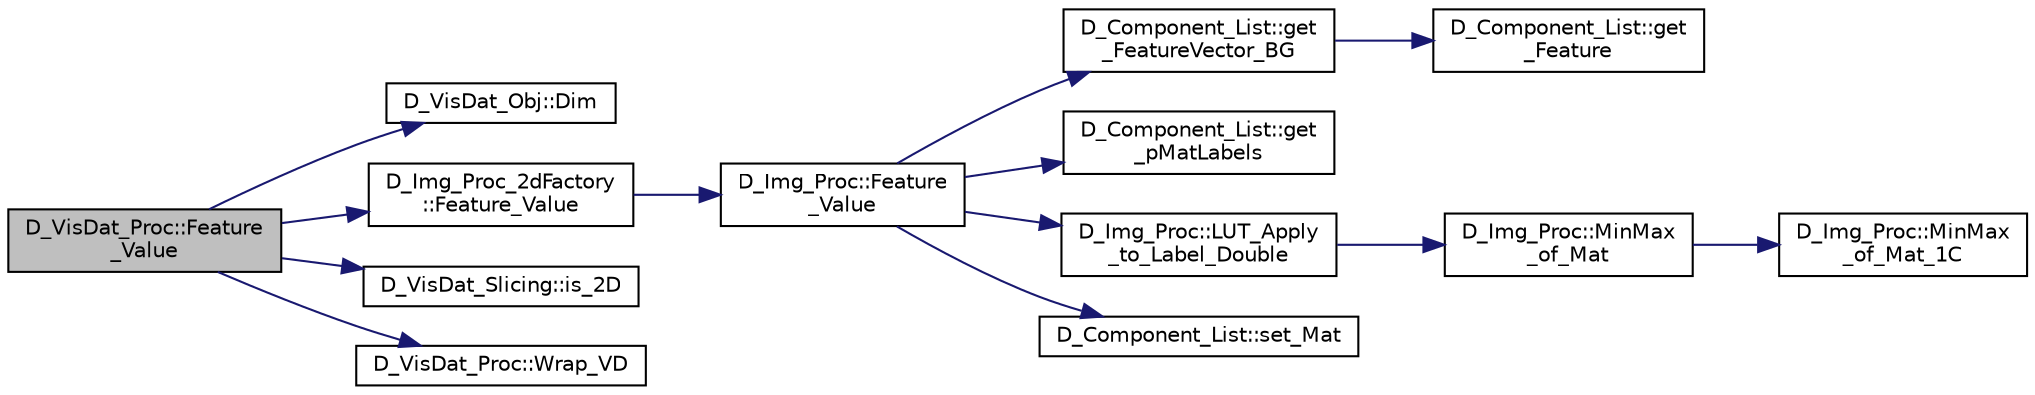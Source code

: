 digraph "D_VisDat_Proc::Feature_Value"
{
 // LATEX_PDF_SIZE
  edge [fontname="Helvetica",fontsize="10",labelfontname="Helvetica",labelfontsize="10"];
  node [fontname="Helvetica",fontsize="10",shape=record];
  rankdir="LR";
  Node1 [label="D_VisDat_Proc::Feature\l_Value",height=0.2,width=0.4,color="black", fillcolor="grey75", style="filled", fontcolor="black",tooltip=" "];
  Node1 -> Node2 [color="midnightblue",fontsize="10",style="solid",fontname="Helvetica"];
  Node2 [label="D_VisDat_Obj::Dim",height=0.2,width=0.4,color="black", fillcolor="white", style="filled",URL="$class_d___vis_dat___obj.html#a9b255993f402cca1b61ca82beae51b20",tooltip=" "];
  Node1 -> Node3 [color="midnightblue",fontsize="10",style="solid",fontname="Helvetica"];
  Node3 [label="D_Img_Proc_2dFactory\l::Feature_Value",height=0.2,width=0.4,color="black", fillcolor="white", style="filled",URL="$class_d___img___proc__2d_factory.html#a804f01acc6d15ba9ba6704131f9d1e32",tooltip=" "];
  Node3 -> Node4 [color="midnightblue",fontsize="10",style="solid",fontname="Helvetica"];
  Node4 [label="D_Img_Proc::Feature\l_Value",height=0.2,width=0.4,color="black", fillcolor="white", style="filled",URL="$class_d___img___proc.html#aef97f30357f43da70eb43bfe5589ffaa",tooltip=" "];
  Node4 -> Node5 [color="midnightblue",fontsize="10",style="solid",fontname="Helvetica"];
  Node5 [label="D_Component_List::get\l_FeatureVector_BG",height=0.2,width=0.4,color="black", fillcolor="white", style="filled",URL="$class_d___component___list.html#a6e402cf5d541d37b95ea1331f64b1ffc",tooltip=" "];
  Node5 -> Node6 [color="midnightblue",fontsize="10",style="solid",fontname="Helvetica"];
  Node6 [label="D_Component_List::get\l_Feature",height=0.2,width=0.4,color="black", fillcolor="white", style="filled",URL="$class_d___component___list.html#ac2d0aaf98eaa50836b2b4f9e3b7097f2",tooltip=" "];
  Node4 -> Node7 [color="midnightblue",fontsize="10",style="solid",fontname="Helvetica"];
  Node7 [label="D_Component_List::get\l_pMatLabels",height=0.2,width=0.4,color="black", fillcolor="white", style="filled",URL="$class_d___component___list.html#a28ed1535448fa2f9650fad77fdd436de",tooltip=" "];
  Node4 -> Node8 [color="midnightblue",fontsize="10",style="solid",fontname="Helvetica"];
  Node8 [label="D_Img_Proc::LUT_Apply\l_to_Label_Double",height=0.2,width=0.4,color="black", fillcolor="white", style="filled",URL="$class_d___img___proc.html#adbf510da2ab684963c9a25f2f4ef8b38",tooltip=" "];
  Node8 -> Node9 [color="midnightblue",fontsize="10",style="solid",fontname="Helvetica"];
  Node9 [label="D_Img_Proc::MinMax\l_of_Mat",height=0.2,width=0.4,color="black", fillcolor="white", style="filled",URL="$class_d___img___proc.html#a610c8b5d541644948c3267fedcda5cb7",tooltip=" "];
  Node9 -> Node10 [color="midnightblue",fontsize="10",style="solid",fontname="Helvetica"];
  Node10 [label="D_Img_Proc::MinMax\l_of_Mat_1C",height=0.2,width=0.4,color="black", fillcolor="white", style="filled",URL="$class_d___img___proc.html#ab630a1029be7b20ea6edf45332e733fd",tooltip=" "];
  Node4 -> Node11 [color="midnightblue",fontsize="10",style="solid",fontname="Helvetica"];
  Node11 [label="D_Component_List::set_Mat",height=0.2,width=0.4,color="black", fillcolor="white", style="filled",URL="$class_d___component___list.html#ae6c31cc0df881423def2950e72306c29",tooltip=" "];
  Node1 -> Node12 [color="midnightblue",fontsize="10",style="solid",fontname="Helvetica"];
  Node12 [label="D_VisDat_Slicing::is_2D",height=0.2,width=0.4,color="black", fillcolor="white", style="filled",URL="$class_d___vis_dat___slicing.html#a6e5f7f2a4448f135c77a06e04f678974",tooltip=" "];
  Node1 -> Node13 [color="midnightblue",fontsize="10",style="solid",fontname="Helvetica"];
  Node13 [label="D_VisDat_Proc::Wrap_VD",height=0.2,width=0.4,color="black", fillcolor="white", style="filled",URL="$class_d___vis_dat___proc.html#a08a25f3f05db4e112c651456fd1ae7e5",tooltip=" "];
}
